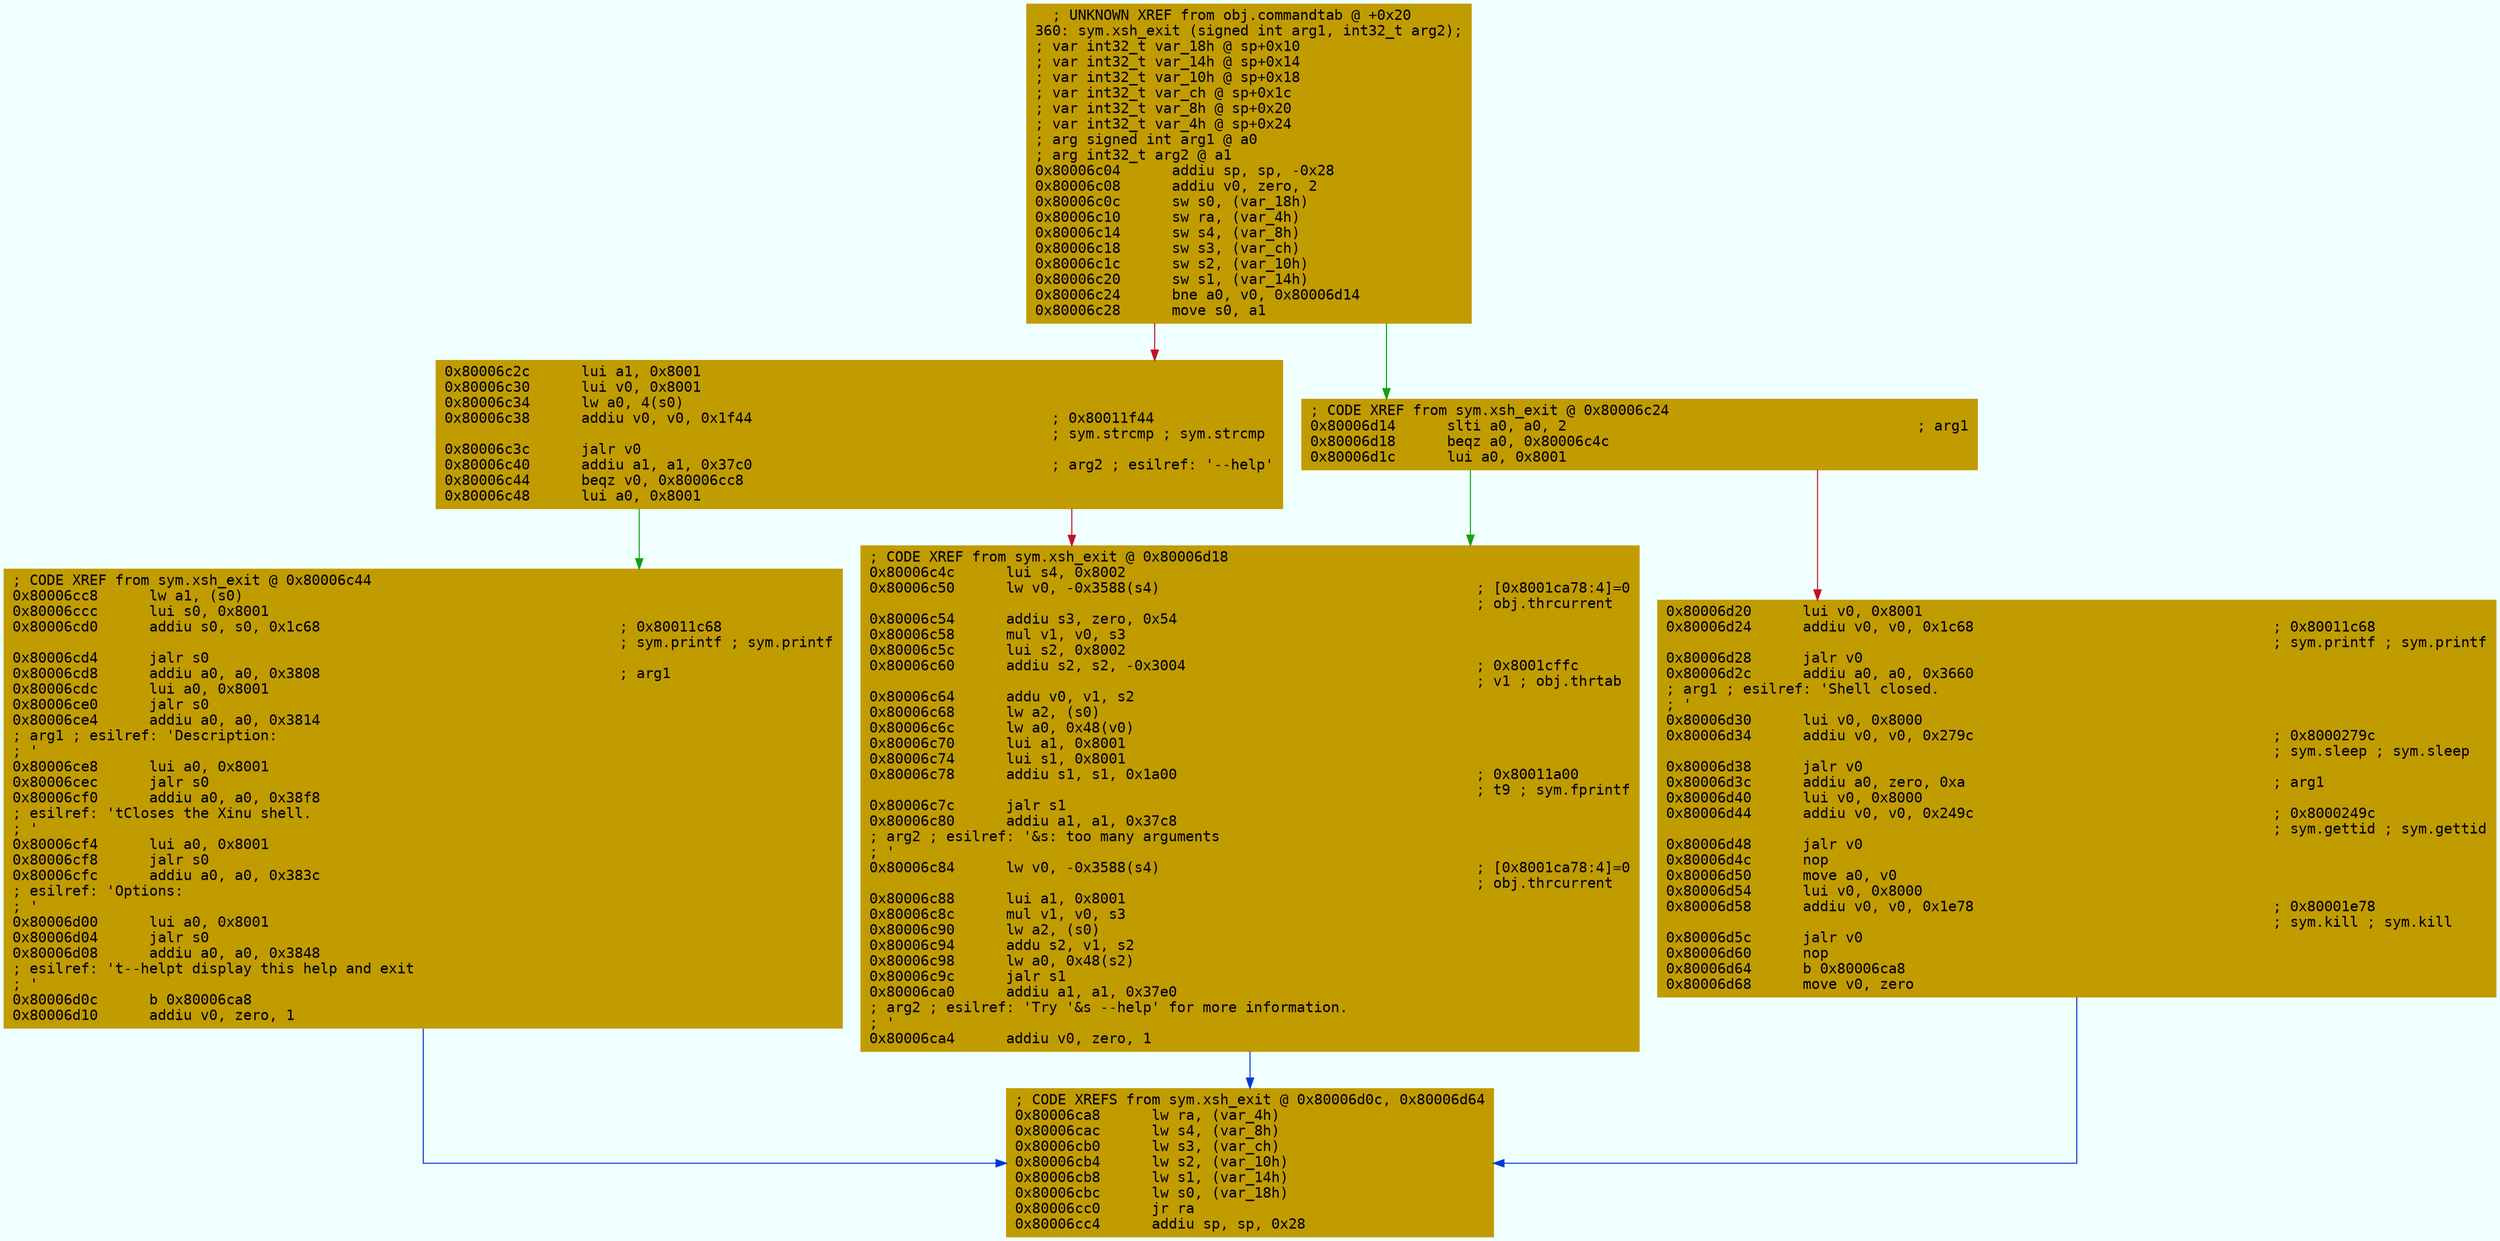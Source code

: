 digraph code {
	graph [bgcolor=azure fontsize=8 fontname="Courier" splines="ortho"];
	node [fillcolor=gray style=filled shape=box];
	edge [arrowhead="normal"];
	"0x80006c04" [URL="sym.xsh_exit/0x80006c04", fillcolor="#c19c00",color="#c19c00", fontname="Courier",label="  ; UNKNOWN XREF from obj.commandtab @ +0x20\l360: sym.xsh_exit (signed int arg1, int32_t arg2);\l; var int32_t var_18h @ sp+0x10\l; var int32_t var_14h @ sp+0x14\l; var int32_t var_10h @ sp+0x18\l; var int32_t var_ch @ sp+0x1c\l; var int32_t var_8h @ sp+0x20\l; var int32_t var_4h @ sp+0x24\l; arg signed int arg1 @ a0\l; arg int32_t arg2 @ a1\l0x80006c04      addiu sp, sp, -0x28\l0x80006c08      addiu v0, zero, 2\l0x80006c0c      sw s0, (var_18h)\l0x80006c10      sw ra, (var_4h)\l0x80006c14      sw s4, (var_8h)\l0x80006c18      sw s3, (var_ch)\l0x80006c1c      sw s2, (var_10h)\l0x80006c20      sw s1, (var_14h)\l0x80006c24      bne a0, v0, 0x80006d14\l0x80006c28      move s0, a1\l"]
	"0x80006c2c" [URL="sym.xsh_exit/0x80006c2c", fillcolor="#c19c00",color="#c19c00", fontname="Courier",label="0x80006c2c      lui a1, 0x8001\l0x80006c30      lui v0, 0x8001\l0x80006c34      lw a0, 4(s0)\l0x80006c38      addiu v0, v0, 0x1f44                                   ; 0x80011f44\l                                                                       ; sym.strcmp ; sym.strcmp\l0x80006c3c      jalr v0\l0x80006c40      addiu a1, a1, 0x37c0                                   ; arg2 ; esilref: '--help'\l0x80006c44      beqz v0, 0x80006cc8\l0x80006c48      lui a0, 0x8001\l"]
	"0x80006c4c" [URL="sym.xsh_exit/0x80006c4c", fillcolor="#c19c00",color="#c19c00", fontname="Courier",label="; CODE XREF from sym.xsh_exit @ 0x80006d18\l0x80006c4c      lui s4, 0x8002\l0x80006c50      lw v0, -0x3588(s4)                                     ; [0x8001ca78:4]=0\l                                                                       ; obj.thrcurrent\l0x80006c54      addiu s3, zero, 0x54\l0x80006c58      mul v1, v0, s3\l0x80006c5c      lui s2, 0x8002\l0x80006c60      addiu s2, s2, -0x3004                                  ; 0x8001cffc\l                                                                       ; v1 ; obj.thrtab\l0x80006c64      addu v0, v1, s2\l0x80006c68      lw a2, (s0)\l0x80006c6c      lw a0, 0x48(v0)\l0x80006c70      lui a1, 0x8001\l0x80006c74      lui s1, 0x8001\l0x80006c78      addiu s1, s1, 0x1a00                                   ; 0x80011a00\l                                                                       ; t9 ; sym.fprintf\l0x80006c7c      jalr s1\l0x80006c80      addiu a1, a1, 0x37c8                                   \l; arg2 ; esilref: '&s: too many arguments\l; '\l0x80006c84      lw v0, -0x3588(s4)                                     ; [0x8001ca78:4]=0\l                                                                       ; obj.thrcurrent\l0x80006c88      lui a1, 0x8001\l0x80006c8c      mul v1, v0, s3\l0x80006c90      lw a2, (s0)\l0x80006c94      addu s2, v1, s2\l0x80006c98      lw a0, 0x48(s2)\l0x80006c9c      jalr s1\l0x80006ca0      addiu a1, a1, 0x37e0                                   \l; arg2 ; esilref: 'Try '&s --help' for more information.\l; '\l0x80006ca4      addiu v0, zero, 1\l"]
	"0x80006ca8" [URL="sym.xsh_exit/0x80006ca8", fillcolor="#c19c00",color="#c19c00", fontname="Courier",label="; CODE XREFS from sym.xsh_exit @ 0x80006d0c, 0x80006d64\l0x80006ca8      lw ra, (var_4h)\l0x80006cac      lw s4, (var_8h)\l0x80006cb0      lw s3, (var_ch)\l0x80006cb4      lw s2, (var_10h)\l0x80006cb8      lw s1, (var_14h)\l0x80006cbc      lw s0, (var_18h)\l0x80006cc0      jr ra\l0x80006cc4      addiu sp, sp, 0x28\l"]
	"0x80006cc8" [URL="sym.xsh_exit/0x80006cc8", fillcolor="#c19c00",color="#c19c00", fontname="Courier",label="; CODE XREF from sym.xsh_exit @ 0x80006c44\l0x80006cc8      lw a1, (s0)\l0x80006ccc      lui s0, 0x8001\l0x80006cd0      addiu s0, s0, 0x1c68                                   ; 0x80011c68\l                                                                       ; sym.printf ; sym.printf\l0x80006cd4      jalr s0\l0x80006cd8      addiu a0, a0, 0x3808                                   ; arg1\l0x80006cdc      lui a0, 0x8001\l0x80006ce0      jalr s0\l0x80006ce4      addiu a0, a0, 0x3814                                   \l; arg1 ; esilref: 'Description:\l; '\l0x80006ce8      lui a0, 0x8001\l0x80006cec      jalr s0\l0x80006cf0      addiu a0, a0, 0x38f8                                   \l; esilref: '\tCloses the Xinu shell.\l; '\l0x80006cf4      lui a0, 0x8001\l0x80006cf8      jalr s0\l0x80006cfc      addiu a0, a0, 0x383c                                   \l; esilref: 'Options:\l; '\l0x80006d00      lui a0, 0x8001\l0x80006d04      jalr s0\l0x80006d08      addiu a0, a0, 0x3848                                   \l; esilref: '\t--help\t display this help and exit\l; '\l0x80006d0c      b 0x80006ca8\l0x80006d10      addiu v0, zero, 1\l"]
	"0x80006d14" [URL="sym.xsh_exit/0x80006d14", fillcolor="#c19c00",color="#c19c00", fontname="Courier",label="; CODE XREF from sym.xsh_exit @ 0x80006c24\l0x80006d14      slti a0, a0, 2                                         ; arg1\l0x80006d18      beqz a0, 0x80006c4c\l0x80006d1c      lui a0, 0x8001\l"]
	"0x80006d20" [URL="sym.xsh_exit/0x80006d20", fillcolor="#c19c00",color="#c19c00", fontname="Courier",label="0x80006d20      lui v0, 0x8001\l0x80006d24      addiu v0, v0, 0x1c68                                   ; 0x80011c68\l                                                                       ; sym.printf ; sym.printf\l0x80006d28      jalr v0\l0x80006d2c      addiu a0, a0, 0x3660                                   \l; arg1 ; esilref: 'Shell closed.\l; '\l0x80006d30      lui v0, 0x8000\l0x80006d34      addiu v0, v0, 0x279c                                   ; 0x8000279c\l                                                                       ; sym.sleep ; sym.sleep\l0x80006d38      jalr v0\l0x80006d3c      addiu a0, zero, 0xa                                    ; arg1\l0x80006d40      lui v0, 0x8000\l0x80006d44      addiu v0, v0, 0x249c                                   ; 0x8000249c\l                                                                       ; sym.gettid ; sym.gettid\l0x80006d48      jalr v0\l0x80006d4c      nop\l0x80006d50      move a0, v0\l0x80006d54      lui v0, 0x8000\l0x80006d58      addiu v0, v0, 0x1e78                                   ; 0x80001e78\l                                                                       ; sym.kill ; sym.kill\l0x80006d5c      jalr v0\l0x80006d60      nop\l0x80006d64      b 0x80006ca8\l0x80006d68      move v0, zero\l"]
        "0x80006c04" -> "0x80006d14" [color="#13a10e"];
        "0x80006c04" -> "0x80006c2c" [color="#c50f1f"];
        "0x80006c2c" -> "0x80006cc8" [color="#13a10e"];
        "0x80006c2c" -> "0x80006c4c" [color="#c50f1f"];
        "0x80006c4c" -> "0x80006ca8" [color="#0037da"];
        "0x80006cc8" -> "0x80006ca8" [color="#0037da"];
        "0x80006d14" -> "0x80006c4c" [color="#13a10e"];
        "0x80006d14" -> "0x80006d20" [color="#c50f1f"];
        "0x80006d20" -> "0x80006ca8" [color="#0037da"];
}
